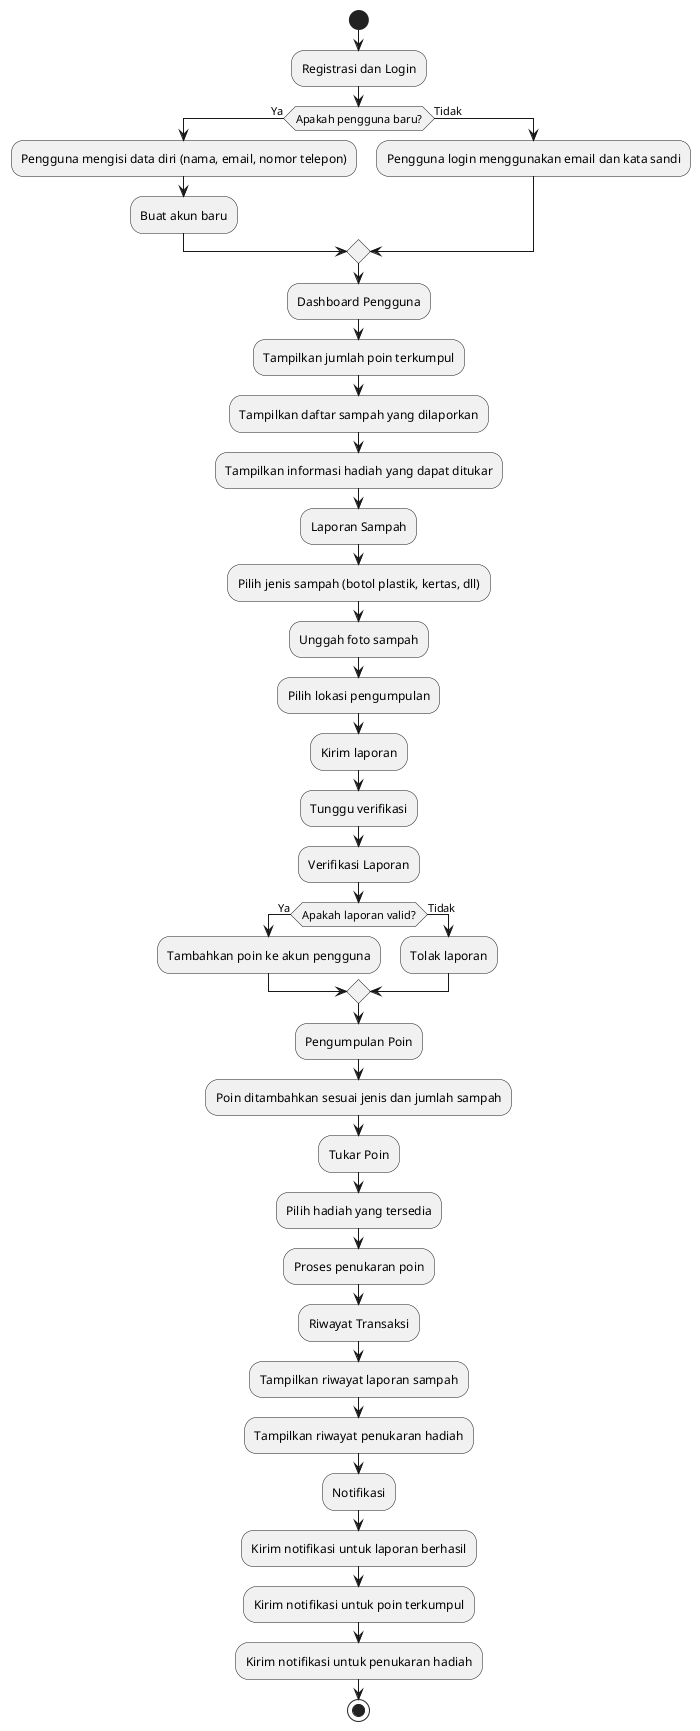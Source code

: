 @startuml
start

:Registrasi dan Login;
if (Apakah pengguna baru?) then (Ya)
  :Pengguna mengisi data diri (nama, email, nomor telepon);
  :Buat akun baru;
else (Tidak)
  :Pengguna login menggunakan email dan kata sandi;
endif

:Dashboard Pengguna;
  :Tampilkan jumlah poin terkumpul;
  :Tampilkan daftar sampah yang dilaporkan;
  :Tampilkan informasi hadiah yang dapat ditukar;

:Laporan Sampah;
  :Pilih jenis sampah (botol plastik, kertas, dll);
  :Unggah foto sampah;
  :Pilih lokasi pengumpulan;
  :Kirim laporan;
  :Tunggu verifikasi;

:Verifikasi Laporan;
if (Apakah laporan valid?) then (Ya)
  :Tambahkan poin ke akun pengguna;
else (Tidak)
  :Tolak laporan;
endif

:Pengumpulan Poin;
  :Poin ditambahkan sesuai jenis dan jumlah sampah;

:Tukar Poin;
  :Pilih hadiah yang tersedia;
  :Proses penukaran poin;

:Riwayat Transaksi;
  :Tampilkan riwayat laporan sampah;
  :Tampilkan riwayat penukaran hadiah;

:Notifikasi;
  :Kirim notifikasi untuk laporan berhasil;
  :Kirim notifikasi untuk poin terkumpul;
  :Kirim notifikasi untuk penukaran hadiah;

stop
@enduml